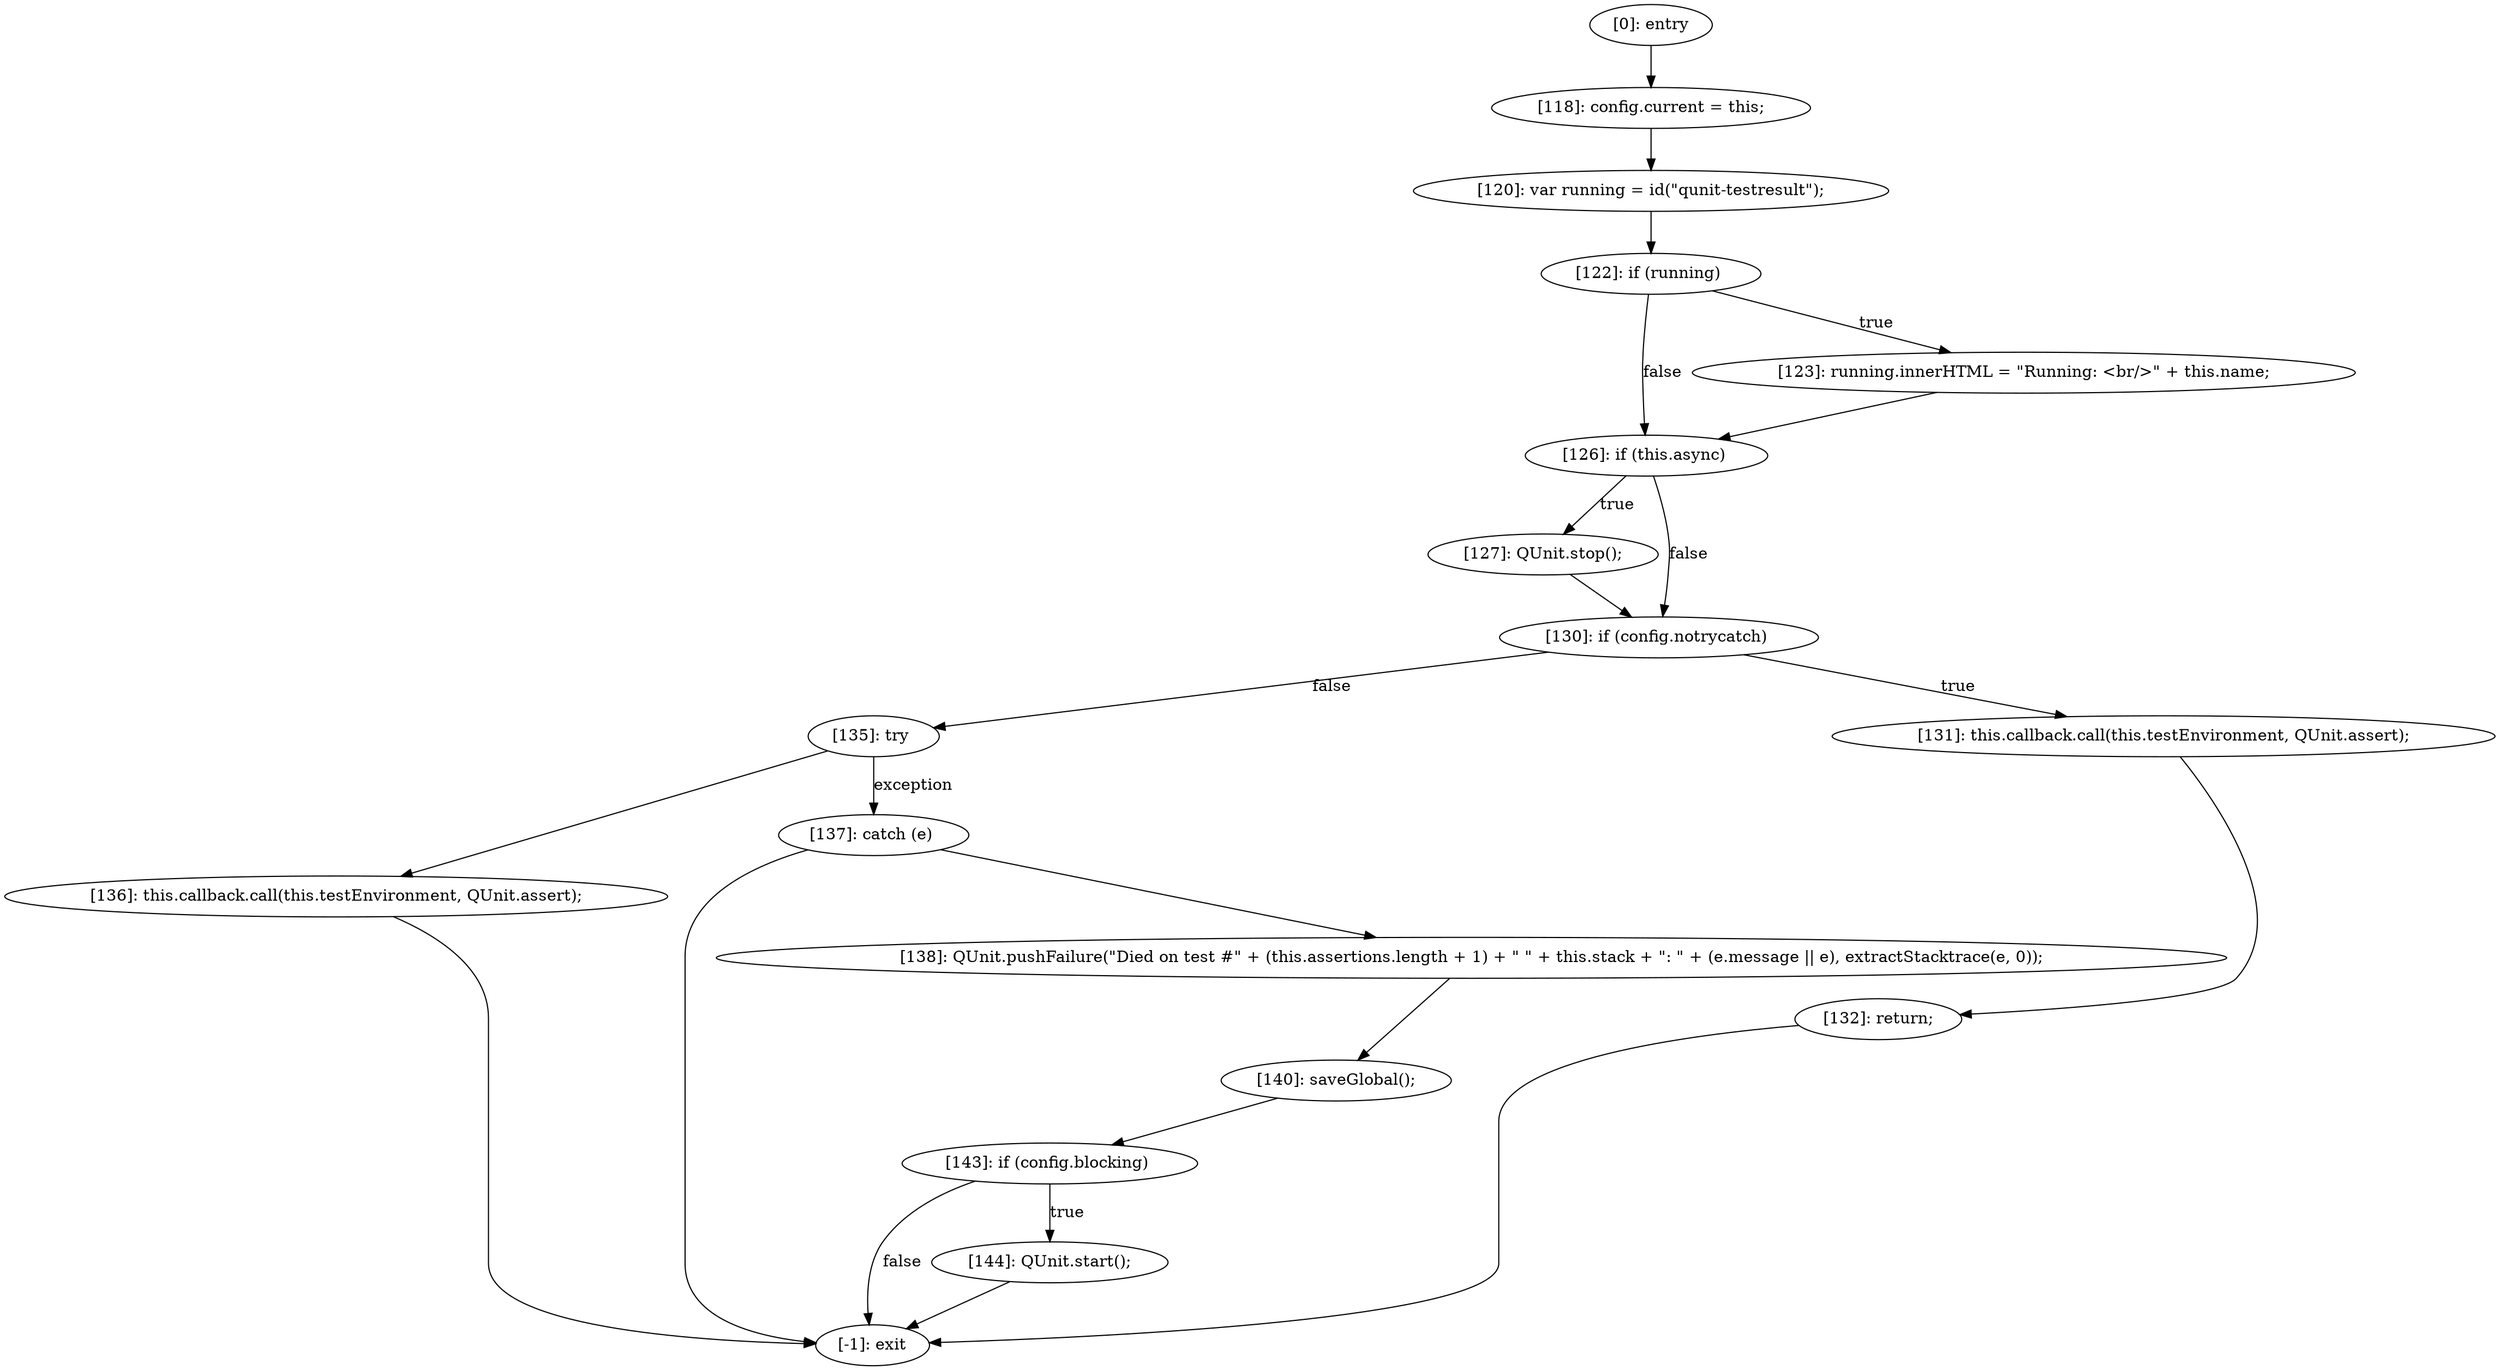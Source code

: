 digraph {
"0" [label="[140]: saveGlobal();\n"] 
"1" [label="[135]: try "] 
"2" [label="[122]: if (running) "] 
"3" [label="[126]: if (this.async) "] 
"4" [label="[136]: this.callback.call(this.testEnvironment, QUnit.assert);\n"] 
"5" [label="[0]: entry"] 
"6" [label="[-1]: exit"] 
"7" [label="[118]: config.current = this;\n"] 
"8" [label="[120]: var running = id(\"qunit-testresult\");\n"] 
"9" [label="[143]: if (config.blocking) "] 
"10" [label="[127]: QUnit.stop();\n"] 
"11" [label="[130]: if (config.notrycatch) "] 
"12" [label="[123]: running.innerHTML = \"Running: <br/>\" + this.name;\n"] 
"13" [label="[144]: QUnit.start();\n"] 
"14" [label="[132]: return;\n"] 
"15" [label="[131]: this.callback.call(this.testEnvironment, QUnit.assert);\n"] 
"16" [label="[138]: QUnit.pushFailure(\"Died on test #\" + (this.assertions.length + 1) + \" \" + this.stack + \": \" + (e.message || e), extractStacktrace(e, 0));\n"] 
"17" [label="[137]: catch (e) "] 
"0" -> "9" [label=""] 
"1" -> "17" [label="exception"] 
"1" -> "4" [label=""] 
"2" -> "12" [label="true"] 
"2" -> "3" [label="false"] 
"3" -> "10" [label="true"] 
"3" -> "11" [label="false"] 
"4" -> "6" [label=""] 
"5" -> "7" [label=""] 
"7" -> "8" [label=""] 
"8" -> "2" [label=""] 
"9" -> "13" [label="true"] 
"9" -> "6" [label="false"] 
"10" -> "11" [label=""] 
"11" -> "15" [label="true"] 
"11" -> "1" [label="false"] 
"12" -> "3" [label=""] 
"13" -> "6" [label=""] 
"14" -> "6" [label=""] 
"15" -> "14" [label=""] 
"16" -> "0" [label=""] 
"17" -> "6" [label=""] 
"17" -> "16" [label=""] 
}
